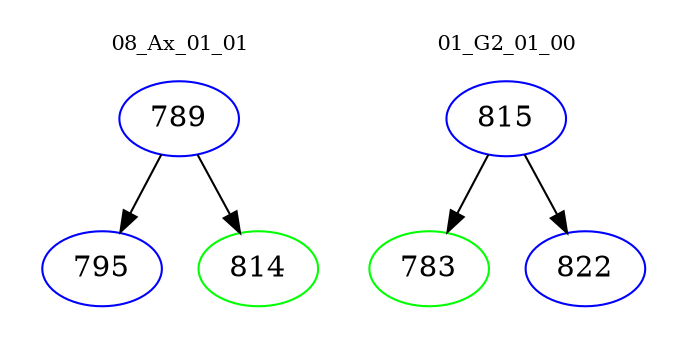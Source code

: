 digraph{
subgraph cluster_0 {
color = white
label = "08_Ax_01_01";
fontsize=10;
T0_789 [label="789", color="blue"]
T0_789 -> T0_795 [color="black"]
T0_795 [label="795", color="blue"]
T0_789 -> T0_814 [color="black"]
T0_814 [label="814", color="green"]
}
subgraph cluster_1 {
color = white
label = "01_G2_01_00";
fontsize=10;
T1_815 [label="815", color="blue"]
T1_815 -> T1_783 [color="black"]
T1_783 [label="783", color="green"]
T1_815 -> T1_822 [color="black"]
T1_822 [label="822", color="blue"]
}
}
